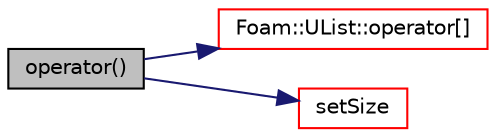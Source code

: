digraph "operator()"
{
  bgcolor="transparent";
  edge [fontname="Helvetica",fontsize="10",labelfontname="Helvetica",labelfontsize="10"];
  node [fontname="Helvetica",fontsize="10",shape=record];
  rankdir="LR";
  Node1 [label="operator()",height=0.2,width=0.4,color="black", fillcolor="grey75", style="filled", fontcolor="black"];
  Node1 -> Node2 [color="midnightblue",fontsize="10",style="solid",fontname="Helvetica"];
  Node2 [label="Foam::UList::operator[]",height=0.2,width=0.4,color="red",URL="$a02831.html#a851e28f7788bbc82f5a4aa9f0efdefe4",tooltip="Return element of UList. "];
  Node1 -> Node3 [color="midnightblue",fontsize="10",style="solid",fontname="Helvetica"];
  Node3 [label="setSize",height=0.2,width=0.4,color="red",URL="$a00606.html#aedb985ffeaf1bdbfeccc2a8730405703",tooltip="Alter the addressed list size. "];
}
